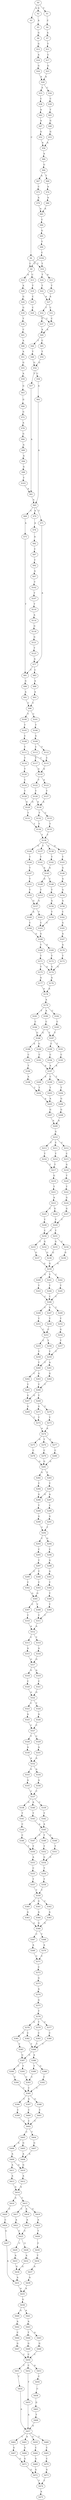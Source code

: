 strict digraph  {
	S0 -> S1 [ label = T ];
	S0 -> S2 [ label = G ];
	S0 -> S3 [ label = A ];
	S1 -> S4 [ label = C ];
	S2 -> S5 [ label = A ];
	S3 -> S6 [ label = C ];
	S4 -> S7 [ label = A ];
	S5 -> S8 [ label = G ];
	S6 -> S9 [ label = C ];
	S6 -> S10 [ label = T ];
	S7 -> S11 [ label = T ];
	S8 -> S12 [ label = G ];
	S9 -> S13 [ label = C ];
	S9 -> S14 [ label = A ];
	S10 -> S15 [ label = A ];
	S10 -> S16 [ label = T ];
	S11 -> S17 [ label = C ];
	S12 -> S18 [ label = A ];
	S13 -> S19 [ label = T ];
	S14 -> S20 [ label = A ];
	S15 -> S21 [ label = T ];
	S16 -> S22 [ label = T ];
	S17 -> S23 [ label = G ];
	S18 -> S24 [ label = G ];
	S19 -> S25 [ label = C ];
	S20 -> S26 [ label = G ];
	S21 -> S27 [ label = A ];
	S22 -> S27 [ label = A ];
	S23 -> S28 [ label = A ];
	S24 -> S28 [ label = A ];
	S25 -> S29 [ label = C ];
	S26 -> S30 [ label = G ];
	S27 -> S31 [ label = C ];
	S27 -> S32 [ label = T ];
	S28 -> S33 [ label = A ];
	S28 -> S34 [ label = C ];
	S29 -> S35 [ label = C ];
	S30 -> S36 [ label = T ];
	S31 -> S35 [ label = C ];
	S32 -> S37 [ label = C ];
	S33 -> S38 [ label = C ];
	S34 -> S39 [ label = C ];
	S35 -> S40 [ label = A ];
	S36 -> S41 [ label = C ];
	S37 -> S40 [ label = A ];
	S38 -> S42 [ label = A ];
	S39 -> S43 [ label = T ];
	S40 -> S44 [ label = T ];
	S40 -> S45 [ label = C ];
	S41 -> S46 [ label = A ];
	S42 -> S47 [ label = A ];
	S43 -> S48 [ label = G ];
	S44 -> S49 [ label = T ];
	S45 -> S50 [ label = T ];
	S46 -> S51 [ label = A ];
	S47 -> S52 [ label = G ];
	S48 -> S53 [ label = G ];
	S49 -> S54 [ label = G ];
	S50 -> S54 [ label = G ];
	S51 -> S55 [ label = G ];
	S52 -> S56 [ label = A ];
	S53 -> S56 [ label = A ];
	S54 -> S57 [ label = T ];
	S54 -> S58 [ label = C ];
	S55 -> S59 [ label = A ];
	S56 -> S60 [ label = A ];
	S57 -> S61 [ label = A ];
	S58 -> S62 [ label = A ];
	S59 -> S63 [ label = G ];
	S60 -> S64 [ label = G ];
	S61 -> S65 [ label = A ];
	S62 -> S65 [ label = A ];
	S63 -> S66 [ label = G ];
	S64 -> S67 [ label = A ];
	S64 -> S68 [ label = T ];
	S65 -> S69 [ label = C ];
	S65 -> S70 [ label = A ];
	S65 -> S71 [ label = T ];
	S66 -> S72 [ label = G ];
	S67 -> S73 [ label = C ];
	S68 -> S74 [ label = A ];
	S69 -> S75 [ label = A ];
	S70 -> S76 [ label = A ];
	S71 -> S77 [ label = A ];
	S72 -> S78 [ label = A ];
	S73 -> S79 [ label = A ];
	S74 -> S80 [ label = A ];
	S75 -> S81 [ label = T ];
	S76 -> S82 [ label = A ];
	S77 -> S83 [ label = C ];
	S77 -> S81 [ label = T ];
	S78 -> S84 [ label = G ];
	S79 -> S85 [ label = A ];
	S80 -> S85 [ label = A ];
	S81 -> S86 [ label = G ];
	S82 -> S87 [ label = C ];
	S83 -> S88 [ label = A ];
	S84 -> S89 [ label = A ];
	S85 -> S90 [ label = C ];
	S86 -> S91 [ label = A ];
	S87 -> S92 [ label = T ];
	S88 -> S93 [ label = A ];
	S89 -> S94 [ label = A ];
	S90 -> S95 [ label = G ];
	S91 -> S96 [ label = C ];
	S92 -> S97 [ label = A ];
	S93 -> S96 [ label = C ];
	S94 -> S98 [ label = G ];
	S95 -> S99 [ label = T ];
	S96 -> S100 [ label = T ];
	S96 -> S101 [ label = C ];
	S97 -> S102 [ label = T ];
	S98 -> S103 [ label = T ];
	S99 -> S104 [ label = C ];
	S100 -> S105 [ label = T ];
	S101 -> S106 [ label = T ];
	S102 -> S107 [ label = T ];
	S103 -> S61 [ label = A ];
	S104 -> S9 [ label = C ];
	S104 -> S10 [ label = T ];
	S105 -> S108 [ label = C ];
	S106 -> S109 [ label = G ];
	S107 -> S110 [ label = T ];
	S108 -> S111 [ label = T ];
	S109 -> S112 [ label = T ];
	S109 -> S113 [ label = C ];
	S110 -> S114 [ label = A ];
	S111 -> S115 [ label = C ];
	S111 -> S116 [ label = T ];
	S112 -> S115 [ label = C ];
	S113 -> S117 [ label = C ];
	S114 -> S118 [ label = G ];
	S115 -> S119 [ label = A ];
	S116 -> S120 [ label = T ];
	S117 -> S119 [ label = A ];
	S118 -> S121 [ label = G ];
	S119 -> S122 [ label = T ];
	S119 -> S123 [ label = A ];
	S120 -> S124 [ label = C ];
	S121 -> S125 [ label = T ];
	S122 -> S126 [ label = T ];
	S123 -> S127 [ label = T ];
	S124 -> S128 [ label = T ];
	S125 -> S77 [ label = A ];
	S126 -> S129 [ label = G ];
	S126 -> S130 [ label = A ];
	S127 -> S130 [ label = A ];
	S128 -> S129 [ label = G ];
	S129 -> S131 [ label = T ];
	S130 -> S132 [ label = T ];
	S130 -> S133 [ label = C ];
	S131 -> S134 [ label = T ];
	S132 -> S134 [ label = T ];
	S133 -> S135 [ label = T ];
	S134 -> S136 [ label = T ];
	S135 -> S136 [ label = T ];
	S136 -> S137 [ label = T ];
	S136 -> S138 [ label = C ];
	S136 -> S139 [ label = A ];
	S136 -> S140 [ label = G ];
	S137 -> S141 [ label = T ];
	S138 -> S142 [ label = T ];
	S139 -> S143 [ label = T ];
	S140 -> S144 [ label = T ];
	S141 -> S145 [ label = A ];
	S142 -> S145 [ label = A ];
	S143 -> S146 [ label = G ];
	S144 -> S147 [ label = T ];
	S145 -> S148 [ label = C ];
	S145 -> S149 [ label = G ];
	S146 -> S150 [ label = A ];
	S147 -> S151 [ label = T ];
	S148 -> S152 [ label = T ];
	S149 -> S153 [ label = T ];
	S150 -> S154 [ label = G ];
	S151 -> S155 [ label = T ];
	S152 -> S156 [ label = A ];
	S153 -> S157 [ label = G ];
	S154 -> S158 [ label = A ];
	S155 -> S157 [ label = G ];
	S156 -> S159 [ label = T ];
	S157 -> S160 [ label = A ];
	S157 -> S161 [ label = T ];
	S158 -> S162 [ label = C ];
	S159 -> S163 [ label = C ];
	S160 -> S164 [ label = C ];
	S161 -> S163 [ label = C ];
	S162 -> S165 [ label = G ];
	S163 -> S166 [ label = G ];
	S164 -> S166 [ label = G ];
	S165 -> S167 [ label = A ];
	S166 -> S168 [ label = T ];
	S166 -> S169 [ label = G ];
	S167 -> S170 [ label = A ];
	S168 -> S171 [ label = T ];
	S169 -> S172 [ label = T ];
	S170 -> S173 [ label = T ];
	S171 -> S174 [ label = G ];
	S171 -> S175 [ label = T ];
	S172 -> S174 [ label = G ];
	S173 -> S174 [ label = G ];
	S174 -> S176 [ label = A ];
	S175 -> S177 [ label = A ];
	S176 -> S178 [ label = A ];
	S177 -> S178 [ label = A ];
	S178 -> S179 [ label = A ];
	S179 -> S180 [ label = A ];
	S179 -> S181 [ label = T ];
	S179 -> S182 [ label = C ];
	S180 -> S183 [ label = C ];
	S181 -> S184 [ label = C ];
	S182 -> S185 [ label = C ];
	S183 -> S186 [ label = G ];
	S183 -> S187 [ label = T ];
	S184 -> S186 [ label = G ];
	S185 -> S187 [ label = T ];
	S186 -> S188 [ label = A ];
	S186 -> S189 [ label = G ];
	S187 -> S190 [ label = C ];
	S187 -> S191 [ label = T ];
	S188 -> S192 [ label = C ];
	S189 -> S193 [ label = C ];
	S190 -> S194 [ label = C ];
	S191 -> S195 [ label = C ];
	S192 -> S196 [ label = T ];
	S193 -> S197 [ label = A ];
	S194 -> S197 [ label = A ];
	S195 -> S197 [ label = A ];
	S196 -> S198 [ label = A ];
	S197 -> S199 [ label = C ];
	S197 -> S200 [ label = A ];
	S197 -> S201 [ label = T ];
	S198 -> S202 [ label = T ];
	S199 -> S203 [ label = T ];
	S200 -> S202 [ label = T ];
	S201 -> S204 [ label = T ];
	S202 -> S205 [ label = A ];
	S203 -> S205 [ label = A ];
	S204 -> S206 [ label = G ];
	S205 -> S207 [ label = G ];
	S206 -> S208 [ label = G ];
	S207 -> S209 [ label = A ];
	S208 -> S209 [ label = A ];
	S209 -> S210 [ label = G ];
	S210 -> S211 [ label = C ];
	S210 -> S212 [ label = C ];
	S210 -> S213 [ label = T ];
	S211 -> S214 [ label = T ];
	S212 -> S215 [ label = C ];
	S213 -> S216 [ label = T ];
	S214 -> S217 [ label = T ];
	S215 -> S218 [ label = G ];
	S216 -> S217 [ label = T ];
	S217 -> S219 [ label = G ];
	S218 -> S220 [ label = T ];
	S219 -> S221 [ label = T ];
	S220 -> S222 [ label = T ];
	S221 -> S223 [ label = A ];
	S222 -> S224 [ label = G ];
	S223 -> S225 [ label = C ];
	S223 -> S226 [ label = G ];
	S224 -> S227 [ label = G ];
	S225 -> S228 [ label = T ];
	S226 -> S229 [ label = T ];
	S227 -> S229 [ label = T ];
	S228 -> S230 [ label = C ];
	S229 -> S231 [ label = T ];
	S229 -> S230 [ label = C ];
	S230 -> S232 [ label = G ];
	S230 -> S233 [ label = T ];
	S231 -> S234 [ label = C ];
	S231 -> S235 [ label = G ];
	S232 -> S236 [ label = G ];
	S233 -> S237 [ label = G ];
	S234 -> S238 [ label = G ];
	S235 -> S236 [ label = G ];
	S236 -> S239 [ label = G ];
	S237 -> S239 [ label = G ];
	S238 -> S239 [ label = G ];
	S239 -> S240 [ label = G ];
	S239 -> S241 [ label = T ];
	S239 -> S242 [ label = C ];
	S240 -> S243 [ label = T ];
	S241 -> S244 [ label = T ];
	S242 -> S245 [ label = T ];
	S243 -> S246 [ label = C ];
	S244 -> S246 [ label = C ];
	S245 -> S246 [ label = C ];
	S246 -> S247 [ label = G ];
	S246 -> S248 [ label = C ];
	S246 -> S249 [ label = T ];
	S247 -> S250 [ label = T ];
	S248 -> S251 [ label = T ];
	S249 -> S252 [ label = T ];
	S250 -> S253 [ label = C ];
	S251 -> S253 [ label = C ];
	S252 -> S254 [ label = G ];
	S253 -> S255 [ label = C ];
	S253 -> S256 [ label = T ];
	S254 -> S257 [ label = T ];
	S255 -> S258 [ label = T ];
	S256 -> S259 [ label = T ];
	S257 -> S259 [ label = T ];
	S258 -> S260 [ label = T ];
	S259 -> S261 [ label = A ];
	S259 -> S260 [ label = T ];
	S260 -> S262 [ label = C ];
	S260 -> S263 [ label = G ];
	S261 -> S264 [ label = G ];
	S262 -> S265 [ label = T ];
	S263 -> S266 [ label = T ];
	S264 -> S266 [ label = T ];
	S265 -> S267 [ label = G ];
	S266 -> S267 [ label = G ];
	S266 -> S268 [ label = T ];
	S267 -> S269 [ label = G ];
	S268 -> S270 [ label = T ];
	S268 -> S271 [ label = G ];
	S269 -> S272 [ label = T ];
	S270 -> S273 [ label = T ];
	S271 -> S272 [ label = T ];
	S272 -> S274 [ label = A ];
	S273 -> S274 [ label = A ];
	S274 -> S275 [ label = G ];
	S274 -> S276 [ label = T ];
	S274 -> S277 [ label = C ];
	S275 -> S278 [ label = C ];
	S276 -> S279 [ label = C ];
	S277 -> S280 [ label = C ];
	S278 -> S281 [ label = G ];
	S279 -> S281 [ label = G ];
	S280 -> S281 [ label = G ];
	S281 -> S282 [ label = G ];
	S281 -> S283 [ label = T ];
	S282 -> S284 [ label = T ];
	S283 -> S285 [ label = T ];
	S284 -> S286 [ label = G ];
	S285 -> S286 [ label = G ];
	S285 -> S287 [ label = A ];
	S286 -> S288 [ label = T ];
	S287 -> S289 [ label = C ];
	S288 -> S290 [ label = G ];
	S289 -> S291 [ label = G ];
	S290 -> S292 [ label = T ];
	S291 -> S292 [ label = T ];
	S292 -> S293 [ label = C ];
	S292 -> S294 [ label = G ];
	S293 -> S295 [ label = C ];
	S294 -> S296 [ label = C ];
	S295 -> S297 [ label = T ];
	S296 -> S298 [ label = G ];
	S297 -> S299 [ label = C ];
	S297 -> S300 [ label = T ];
	S298 -> S301 [ label = G ];
	S299 -> S302 [ label = T ];
	S300 -> S303 [ label = T ];
	S301 -> S304 [ label = T ];
	S302 -> S305 [ label = G ];
	S303 -> S305 [ label = G ];
	S304 -> S306 [ label = T ];
	S305 -> S307 [ label = C ];
	S305 -> S308 [ label = T ];
	S306 -> S309 [ label = T ];
	S307 -> S310 [ label = T ];
	S308 -> S311 [ label = T ];
	S309 -> S311 [ label = T ];
	S310 -> S312 [ label = A ];
	S311 -> S312 [ label = A ];
	S312 -> S313 [ label = C ];
	S312 -> S314 [ label = T ];
	S313 -> S315 [ label = A ];
	S314 -> S316 [ label = A ];
	S315 -> S317 [ label = G ];
	S316 -> S317 [ label = G ];
	S317 -> S318 [ label = G ];
	S317 -> S319 [ label = A ];
	S318 -> S320 [ label = C ];
	S319 -> S321 [ label = C ];
	S320 -> S322 [ label = G ];
	S321 -> S322 [ label = G ];
	S322 -> S323 [ label = C ];
	S322 -> S324 [ label = T ];
	S323 -> S325 [ label = A ];
	S324 -> S326 [ label = A ];
	S325 -> S327 [ label = C ];
	S326 -> S327 [ label = C ];
	S327 -> S328 [ label = T ];
	S327 -> S329 [ label = C ];
	S328 -> S330 [ label = A ];
	S329 -> S331 [ label = A ];
	S330 -> S332 [ label = A ];
	S331 -> S332 [ label = A ];
	S332 -> S333 [ label = G ];
	S332 -> S334 [ label = A ];
	S333 -> S335 [ label = A ];
	S334 -> S336 [ label = A ];
	S335 -> S337 [ label = C ];
	S336 -> S337 [ label = C ];
	S337 -> S338 [ label = G ];
	S337 -> S339 [ label = C ];
	S337 -> S340 [ label = A ];
	S338 -> S341 [ label = T ];
	S339 -> S342 [ label = T ];
	S340 -> S343 [ label = T ];
	S341 -> S344 [ label = C ];
	S342 -> S345 [ label = A ];
	S343 -> S345 [ label = A ];
	S344 -> S346 [ label = C ];
	S345 -> S347 [ label = C ];
	S345 -> S348 [ label = G ];
	S345 -> S349 [ label = T ];
	S346 -> S350 [ label = T ];
	S347 -> S350 [ label = T ];
	S348 -> S351 [ label = T ];
	S349 -> S352 [ label = T ];
	S350 -> S353 [ label = A ];
	S351 -> S354 [ label = G ];
	S352 -> S354 [ label = G ];
	S353 -> S355 [ label = C ];
	S354 -> S356 [ label = T ];
	S355 -> S357 [ label = T ];
	S356 -> S358 [ label = T ];
	S357 -> S359 [ label = T ];
	S358 -> S359 [ label = T ];
	S359 -> S360 [ label = A ];
	S359 -> S361 [ label = G ];
	S359 -> S362 [ label = C ];
	S360 -> S363 [ label = A ];
	S361 -> S364 [ label = A ];
	S362 -> S365 [ label = A ];
	S363 -> S366 [ label = G ];
	S364 -> S366 [ label = G ];
	S365 -> S366 [ label = G ];
	S366 -> S367 [ label = C ];
	S366 -> S368 [ label = T ];
	S367 -> S369 [ label = A ];
	S368 -> S370 [ label = A ];
	S369 -> S371 [ label = C ];
	S370 -> S371 [ label = C ];
	S371 -> S372 [ label = C ];
	S372 -> S373 [ label = G ];
	S373 -> S374 [ label = A ];
	S374 -> S375 [ label = G ];
	S375 -> S376 [ label = T ];
	S376 -> S377 [ label = C ];
	S376 -> S378 [ label = A ];
	S376 -> S379 [ label = T ];
	S377 -> S380 [ label = C ];
	S378 -> S381 [ label = G ];
	S378 -> S382 [ label = C ];
	S379 -> S383 [ label = C ];
	S380 -> S384 [ label = T ];
	S381 -> S385 [ label = T ];
	S382 -> S384 [ label = T ];
	S383 -> S384 [ label = T ];
	S384 -> S386 [ label = A ];
	S384 -> S387 [ label = G ];
	S385 -> S387 [ label = G ];
	S386 -> S388 [ label = G ];
	S386 -> S389 [ label = T ];
	S387 -> S390 [ label = C ];
	S387 -> S391 [ label = T ];
	S388 -> S392 [ label = C ];
	S389 -> S393 [ label = C ];
	S390 -> S394 [ label = C ];
	S391 -> S393 [ label = C ];
	S392 -> S395 [ label = C ];
	S393 -> S395 [ label = C ];
	S394 -> S395 [ label = C ];
	S395 -> S396 [ label = C ];
	S395 -> S397 [ label = A ];
	S395 -> S398 [ label = G ];
	S396 -> S399 [ label = C ];
	S397 -> S400 [ label = C ];
	S398 -> S401 [ label = C ];
	S399 -> S402 [ label = C ];
	S400 -> S402 [ label = C ];
	S401 -> S402 [ label = C ];
	S402 -> S403 [ label = C ];
	S402 -> S404 [ label = T ];
	S403 -> S405 [ label = G ];
	S403 -> S406 [ label = A ];
	S404 -> S407 [ label = G ];
	S405 -> S408 [ label = A ];
	S406 -> S409 [ label = A ];
	S407 -> S408 [ label = A ];
	S408 -> S410 [ label = G ];
	S409 -> S411 [ label = A ];
	S409 -> S410 [ label = G ];
	S410 -> S412 [ label = A ];
	S411 -> S413 [ label = A ];
	S412 -> S414 [ label = A ];
	S413 -> S414 [ label = A ];
	S414 -> S415 [ label = C ];
	S414 -> S416 [ label = A ];
	S415 -> S417 [ label = C ];
	S415 -> S418 [ label = A ];
	S415 -> S419 [ label = G ];
	S416 -> S420 [ label = C ];
	S417 -> S421 [ label = A ];
	S418 -> S422 [ label = A ];
	S419 -> S423 [ label = A ];
	S420 -> S424 [ label = C ];
	S421 -> S425 [ label = C ];
	S422 -> S425 [ label = C ];
	S423 -> S426 [ label = T ];
	S424 -> S427 [ label = G ];
	S425 -> S428 [ label = G ];
	S425 -> S429 [ label = C ];
	S426 -> S430 [ label = C ];
	S427 -> S431 [ label = A ];
	S428 -> S432 [ label = A ];
	S429 -> S433 [ label = A ];
	S430 -> S434 [ label = T ];
	S431 -> S435 [ label = A ];
	S432 -> S436 [ label = G ];
	S433 -> S436 [ label = G ];
	S434 -> S437 [ label = A ];
	S435 -> S438 [ label = G ];
	S436 -> S431 [ label = A ];
	S437 -> S439 [ label = A ];
	S438 -> S440 [ label = G ];
	S438 -> S441 [ label = A ];
	S439 -> S435 [ label = A ];
	S440 -> S442 [ label = A ];
	S441 -> S443 [ label = A ];
	S442 -> S444 [ label = C ];
	S443 -> S445 [ label = A ];
	S443 -> S446 [ label = T ];
	S444 -> S447 [ label = G ];
	S445 -> S448 [ label = G ];
	S446 -> S449 [ label = G ];
	S447 -> S450 [ label = C ];
	S448 -> S450 [ label = C ];
	S449 -> S450 [ label = C ];
	S450 -> S451 [ label = T ];
	S450 -> S452 [ label = C ];
	S450 -> S453 [ label = A ];
	S451 -> S454 [ label = T ];
	S452 -> S455 [ label = T ];
	S453 -> S456 [ label = C ];
	S454 -> S457 [ label = A ];
	S455 -> S457 [ label = A ];
	S456 -> S458 [ label = C ];
	S457 -> S459 [ label = G ];
	S457 -> S460 [ label = T ];
	S457 -> S461 [ label = A ];
	S457 -> S462 [ label = C ];
	S458 -> S463 [ label = G ];
	S459 -> S464 [ label = C ];
	S460 -> S465 [ label = C ];
	S461 -> S466 [ label = G ];
	S462 -> S467 [ label = G ];
	S463 -> S468 [ label = T ];
	S464 -> S469 [ label = G ];
	S465 -> S470 [ label = C ];
	S466 -> S471 [ label = G ];
	S467 -> S471 [ label = G ];
	S468 -> S457 [ label = A ];
	S469 -> S472 [ label = G ];
	S470 -> S473 [ label = G ];
	S471 -> S472 [ label = G ];
	S472 -> S474 [ label = T ];
	S473 -> S474 [ label = T ];
	S474 -> S475 [ label = A ];
}
